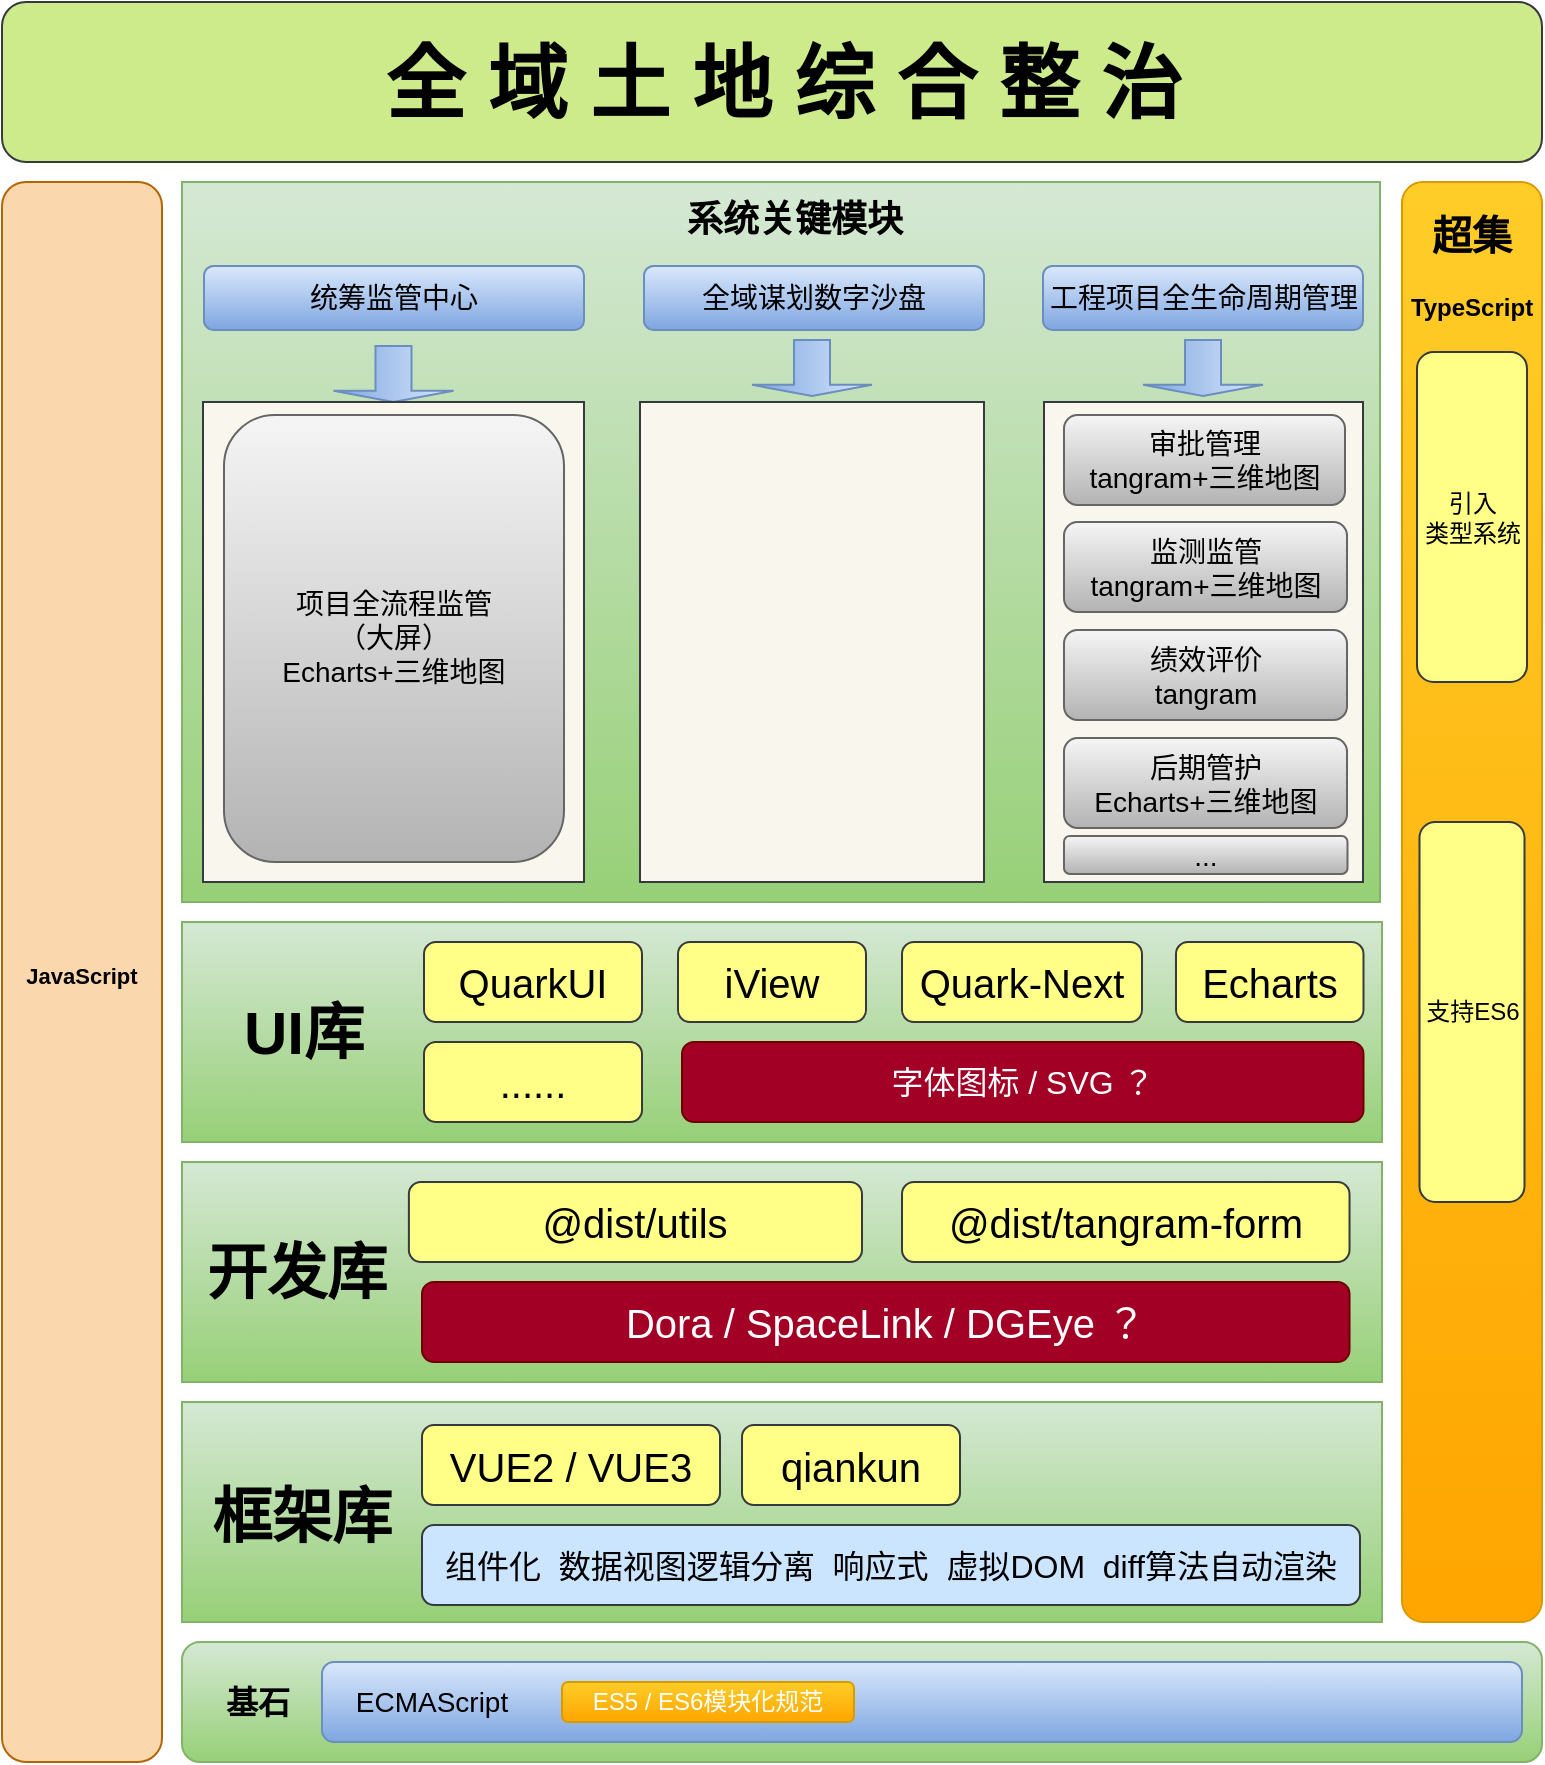 <mxfile version="21.1.7" type="github" pages="2">
  <diagram name="前端架构图" id="aERbTS1XuSQMkrAbpRA_">
    <mxGraphModel dx="1436" dy="884" grid="1" gridSize="10" guides="1" tooltips="1" connect="1" arrows="1" fold="1" page="1" pageScale="1" pageWidth="827" pageHeight="1169" math="0" shadow="0">
      <root>
        <mxCell id="0" />
        <mxCell id="1" parent="0" />
        <mxCell id="1gftsp3Zv8tTFMD2zvdp-1" value="&lt;h1&gt;&lt;font style=&quot;font-size: 40px;&quot;&gt;&amp;nbsp;全 域 土 地 综 合 整 治&lt;/font&gt;&lt;/h1&gt;" style="rounded=1;whiteSpace=wrap;html=1;fillColor=#cdeb8b;strokeColor=#36393d;" parent="1" vertex="1">
          <mxGeometry x="30" y="40" width="770" height="80" as="geometry" />
        </mxCell>
        <mxCell id="UVithkWDfJSBE_TuZt-7-5" value="&lt;h2&gt;&lt;span style=&quot;font-size: 11px;&quot;&gt;JavaScript&lt;/span&gt;&lt;/h2&gt;" style="rounded=1;whiteSpace=wrap;html=1;fillColor=#fad7ac;strokeColor=#b46504;" parent="1" vertex="1">
          <mxGeometry x="30" y="130" width="80" height="790" as="geometry" />
        </mxCell>
        <mxCell id="UVithkWDfJSBE_TuZt-7-6" value="" style="rounded=1;whiteSpace=wrap;html=1;fillColor=#ffcd28;gradientColor=#ffa500;strokeColor=#d79b00;" parent="1" vertex="1">
          <mxGeometry x="730" y="130" width="70" height="720" as="geometry" />
        </mxCell>
        <mxCell id="UVithkWDfJSBE_TuZt-7-7" value="&lt;h2&gt;&lt;font style=&quot;font-size: 20px;&quot;&gt;超集&lt;/font&gt;&lt;/h2&gt;&lt;h3&gt;&lt;font style=&quot;font-size: 12px;&quot;&gt;TypeScript&lt;/font&gt;&lt;/h3&gt;" style="rounded=1;whiteSpace=wrap;html=1;strokeColor=none;fillColor=none;" parent="1" vertex="1">
          <mxGeometry x="735" y="142" width="60" height="59" as="geometry" />
        </mxCell>
        <mxCell id="UVithkWDfJSBE_TuZt-7-8" value="引入&lt;br&gt;类型系统" style="rounded=1;whiteSpace=wrap;html=1;fillColor=#ffff88;strokeColor=#36393d;" parent="1" vertex="1">
          <mxGeometry x="737.5" y="215" width="55" height="165" as="geometry" />
        </mxCell>
        <mxCell id="UVithkWDfJSBE_TuZt-7-9" value="支持ES6" style="rounded=1;whiteSpace=wrap;html=1;fillColor=#ffff88;strokeColor=#36393d;" parent="1" vertex="1">
          <mxGeometry x="738.75" y="450" width="52.5" height="190" as="geometry" />
        </mxCell>
        <mxCell id="ZtD_jZgkwvfVtTKbU0B0-2" value="" style="group" parent="1" vertex="1" connectable="0">
          <mxGeometry x="120" y="860" width="680" height="60" as="geometry" />
        </mxCell>
        <mxCell id="UVithkWDfJSBE_TuZt-7-28" value="" style="rounded=1;whiteSpace=wrap;html=1;fillColor=#d5e8d4;strokeColor=#82b366;gradientColor=#97d077;" parent="ZtD_jZgkwvfVtTKbU0B0-2" vertex="1">
          <mxGeometry width="680" height="60" as="geometry" />
        </mxCell>
        <mxCell id="UVithkWDfJSBE_TuZt-7-30" value="&lt;h2&gt;&lt;font style=&quot;font-size: 16px;&quot;&gt;基石&lt;/font&gt;&lt;/h2&gt;" style="rounded=1;whiteSpace=wrap;html=1;strokeColor=none;fillColor=none;" parent="ZtD_jZgkwvfVtTKbU0B0-2" vertex="1">
          <mxGeometry x="16" y="10" width="44" height="40" as="geometry" />
        </mxCell>
        <mxCell id="UVithkWDfJSBE_TuZt-7-32" value="" style="rounded=1;whiteSpace=wrap;html=1;fillColor=#dae8fc;gradientColor=#7ea6e0;strokeColor=#6c8ebf;" parent="ZtD_jZgkwvfVtTKbU0B0-2" vertex="1">
          <mxGeometry x="70" y="10" width="600" height="40" as="geometry" />
        </mxCell>
        <mxCell id="UVithkWDfJSBE_TuZt-7-33" value="&lt;font style=&quot;font-size: 14px;&quot;&gt;ECMAScript&lt;/font&gt;" style="rounded=0;whiteSpace=wrap;html=1;strokeColor=none;fillColor=none;" parent="ZtD_jZgkwvfVtTKbU0B0-2" vertex="1">
          <mxGeometry x="80" y="20" width="90" height="20" as="geometry" />
        </mxCell>
        <mxCell id="UVithkWDfJSBE_TuZt-7-34" value="&lt;font color=&quot;#ffffff&quot;&gt;ES5 / ES6模块化规范&lt;/font&gt;" style="rounded=1;whiteSpace=wrap;html=1;fillColor=#ffcd28;strokeColor=#d79b00;gradientColor=#ffa500;" parent="ZtD_jZgkwvfVtTKbU0B0-2" vertex="1">
          <mxGeometry x="190" y="20" width="146" height="20" as="geometry" />
        </mxCell>
        <mxCell id="ZtD_jZgkwvfVtTKbU0B0-3" value="" style="group" parent="1" vertex="1" connectable="0">
          <mxGeometry x="121" y="130" width="599" height="360" as="geometry" />
        </mxCell>
        <mxCell id="UVithkWDfJSBE_TuZt-7-10" value="" style="rounded=0;whiteSpace=wrap;html=1;fillColor=#d5e8d4;strokeColor=#82b366;gradientColor=#97d077;" parent="ZtD_jZgkwvfVtTKbU0B0-3" vertex="1">
          <mxGeometry x="-1" width="599" height="360" as="geometry" />
        </mxCell>
        <mxCell id="UVithkWDfJSBE_TuZt-7-11" value="&lt;h2&gt;系统关键模块&amp;nbsp;&lt;/h2&gt;" style="rounded=1;whiteSpace=wrap;html=1;strokeColor=none;fillColor=none;" parent="ZtD_jZgkwvfVtTKbU0B0-3" vertex="1">
          <mxGeometry x="133" y="4" width="350" height="30" as="geometry" />
        </mxCell>
        <mxCell id="UVithkWDfJSBE_TuZt-7-12" value="&lt;font style=&quot;font-size: 14px;&quot;&gt;统筹监管中心&lt;/font&gt;" style="rounded=1;whiteSpace=wrap;html=1;fillColor=#dae8fc;gradientColor=#7ea6e0;strokeColor=#6c8ebf;" parent="ZtD_jZgkwvfVtTKbU0B0-3" vertex="1">
          <mxGeometry x="10" y="42" width="190" height="32" as="geometry" />
        </mxCell>
        <mxCell id="UVithkWDfJSBE_TuZt-7-15" value="&lt;font style=&quot;font-size: 14px;&quot;&gt;工程项目全生命周期管理&lt;/font&gt;" style="rounded=1;whiteSpace=wrap;html=1;fillColor=#dae8fc;gradientColor=#7ea6e0;strokeColor=#6c8ebf;" parent="ZtD_jZgkwvfVtTKbU0B0-3" vertex="1">
          <mxGeometry x="429.5" y="42" width="160" height="32" as="geometry" />
        </mxCell>
        <mxCell id="UVithkWDfJSBE_TuZt-7-16" value="&lt;font style=&quot;font-size: 14px;&quot;&gt;全域谋划数字沙盘&lt;/font&gt;" style="rounded=1;whiteSpace=wrap;html=1;fillColor=#dae8fc;gradientColor=#7ea6e0;strokeColor=#6c8ebf;" parent="ZtD_jZgkwvfVtTKbU0B0-3" vertex="1">
          <mxGeometry x="230" y="42" width="170" height="32" as="geometry" />
        </mxCell>
        <mxCell id="UVithkWDfJSBE_TuZt-7-18" value="" style="shape=singleArrow;direction=south;whiteSpace=wrap;html=1;fillColor=#dae8fc;gradientColor=#7ea6e0;strokeColor=#6c8ebf;" parent="ZtD_jZgkwvfVtTKbU0B0-3" vertex="1">
          <mxGeometry x="74.75" y="82" width="60" height="28" as="geometry" />
        </mxCell>
        <mxCell id="UVithkWDfJSBE_TuZt-7-19" value="" style="shape=singleArrow;direction=south;whiteSpace=wrap;html=1;fillColor=#dae8fc;gradientColor=#7ea6e0;strokeColor=#6c8ebf;" parent="ZtD_jZgkwvfVtTKbU0B0-3" vertex="1">
          <mxGeometry x="284" y="79" width="60" height="28" as="geometry" />
        </mxCell>
        <mxCell id="UVithkWDfJSBE_TuZt-7-20" value="" style="shape=singleArrow;direction=south;whiteSpace=wrap;html=1;fillColor=#dae8fc;gradientColor=#7ea6e0;strokeColor=#6c8ebf;" parent="ZtD_jZgkwvfVtTKbU0B0-3" vertex="1">
          <mxGeometry x="479.5" y="79" width="60" height="28" as="geometry" />
        </mxCell>
        <mxCell id="UVithkWDfJSBE_TuZt-7-21" value="" style="rounded=0;whiteSpace=wrap;html=1;fillColor=#f9f7ed;strokeColor=#36393d;" parent="ZtD_jZgkwvfVtTKbU0B0-3" vertex="1">
          <mxGeometry x="9.5" y="110" width="190.5" height="240" as="geometry" />
        </mxCell>
        <mxCell id="UVithkWDfJSBE_TuZt-7-23" value="" style="rounded=0;whiteSpace=wrap;html=1;fillColor=#f9f7ed;strokeColor=#36393d;" parent="ZtD_jZgkwvfVtTKbU0B0-3" vertex="1">
          <mxGeometry x="228" y="110" width="172" height="240" as="geometry" />
        </mxCell>
        <mxCell id="wGkd35z4o7-usE_25bUe-2" value="" style="rounded=0;whiteSpace=wrap;html=1;fillColor=#f9f7ed;strokeColor=#36393d;" vertex="1" parent="ZtD_jZgkwvfVtTKbU0B0-3">
          <mxGeometry x="430" y="110" width="159.5" height="240" as="geometry" />
        </mxCell>
        <mxCell id="wGkd35z4o7-usE_25bUe-1" value="&lt;font style=&quot;font-size: 14px;&quot;&gt;监测监管&lt;br&gt;tangram+三维地图&lt;/font&gt;" style="rounded=1;whiteSpace=wrap;html=1;fillColor=#f5f5f5;gradientColor=#b3b3b3;strokeColor=#666666;" vertex="1" parent="ZtD_jZgkwvfVtTKbU0B0-3">
          <mxGeometry x="440" y="170" width="141.5" height="45" as="geometry" />
        </mxCell>
        <mxCell id="UVithkWDfJSBE_TuZt-7-24" value="&lt;font style=&quot;font-size: 14px;&quot;&gt;审批管理&lt;br&gt;tangram+三维地图&lt;/font&gt;" style="rounded=1;whiteSpace=wrap;html=1;fillColor=#f5f5f5;gradientColor=#b3b3b3;strokeColor=#666666;" parent="ZtD_jZgkwvfVtTKbU0B0-3" vertex="1">
          <mxGeometry x="440" y="116.5" width="140.5" height="45" as="geometry" />
        </mxCell>
        <mxCell id="wGkd35z4o7-usE_25bUe-3" value="&lt;font style=&quot;font-size: 14px;&quot;&gt;后期管护&lt;br&gt;Echarts+三维地图&lt;/font&gt;" style="rounded=1;whiteSpace=wrap;html=1;fillColor=#f5f5f5;gradientColor=#b3b3b3;strokeColor=#666666;" vertex="1" parent="ZtD_jZgkwvfVtTKbU0B0-3">
          <mxGeometry x="440" y="278" width="141.5" height="45" as="geometry" />
        </mxCell>
        <mxCell id="wGkd35z4o7-usE_25bUe-4" value="&lt;font style=&quot;font-size: 14px;&quot;&gt;绩效评价&lt;br&gt;tangram&lt;/font&gt;" style="rounded=1;whiteSpace=wrap;html=1;fillColor=#f5f5f5;gradientColor=#b3b3b3;strokeColor=#666666;" vertex="1" parent="ZtD_jZgkwvfVtTKbU0B0-3">
          <mxGeometry x="440" y="224" width="141.5" height="45" as="geometry" />
        </mxCell>
        <mxCell id="wGkd35z4o7-usE_25bUe-11" value="&lt;span style=&quot;font-size: 14px;&quot;&gt;...&lt;/span&gt;" style="rounded=1;whiteSpace=wrap;html=1;fillColor=#f5f5f5;gradientColor=#b3b3b3;strokeColor=#666666;" vertex="1" parent="ZtD_jZgkwvfVtTKbU0B0-3">
          <mxGeometry x="440" y="327" width="141.75" height="19" as="geometry" />
        </mxCell>
        <mxCell id="wGkd35z4o7-usE_25bUe-12" value="&lt;font style=&quot;font-size: 14px;&quot;&gt;项目全流程监管&lt;br&gt;（大屏）&lt;br&gt;Echarts+三维地图&lt;br&gt;&lt;/font&gt;" style="rounded=1;whiteSpace=wrap;html=1;fillColor=#f5f5f5;gradientColor=#b3b3b3;strokeColor=#666666;" vertex="1" parent="ZtD_jZgkwvfVtTKbU0B0-3">
          <mxGeometry x="20" y="116.5" width="170" height="223.5" as="geometry" />
        </mxCell>
        <mxCell id="ZtD_jZgkwvfVtTKbU0B0-5" value="" style="group;fillColor=#d5e8d4;strokeColor=#82b366;gradientColor=#97d077;" parent="1" vertex="1" connectable="0">
          <mxGeometry x="120" y="620" width="600" height="110" as="geometry" />
        </mxCell>
        <mxCell id="UVithkWDfJSBE_TuZt-7-1" value="" style="rounded=0;whiteSpace=wrap;html=1;fillColor=#d5e8d4;gradientColor=#97d077;strokeColor=#82b366;" parent="ZtD_jZgkwvfVtTKbU0B0-5" vertex="1">
          <mxGeometry width="600" height="110" as="geometry" />
        </mxCell>
        <mxCell id="UVithkWDfJSBE_TuZt-7-2" value="&lt;h2&gt;&lt;font style=&quot;font-size: 30px;&quot;&gt;开发库&lt;/font&gt;&lt;/h2&gt;" style="rounded=1;whiteSpace=wrap;html=1;strokeWidth=0;strokeColor=none;fillColor=none;gradientColor=none;" parent="ZtD_jZgkwvfVtTKbU0B0-5" vertex="1">
          <mxGeometry x="0.938" y="25" width="112.5" height="60" as="geometry" />
        </mxCell>
        <mxCell id="UVithkWDfJSBE_TuZt-7-3" value="&lt;font style=&quot;font-size: 20px;&quot;&gt;@dist/utils&lt;/font&gt;" style="rounded=1;whiteSpace=wrap;html=1;fillColor=#ffff88;strokeColor=#36393d;" parent="ZtD_jZgkwvfVtTKbU0B0-5" vertex="1">
          <mxGeometry x="113.44" y="10" width="226.56" height="40" as="geometry" />
        </mxCell>
        <mxCell id="UVithkWDfJSBE_TuZt-7-26" value="&lt;font style=&quot;font-size: 20px;&quot;&gt;Dora / SpaceLink / DGEye ？&lt;/font&gt;" style="rounded=1;whiteSpace=wrap;html=1;fillColor=#a20025;strokeColor=#6F0000;fontColor=#ffffff;" parent="ZtD_jZgkwvfVtTKbU0B0-5" vertex="1">
          <mxGeometry x="120" y="60" width="463.76" height="40" as="geometry" />
        </mxCell>
        <mxCell id="wGkd35z4o7-usE_25bUe-19" value="&lt;font style=&quot;font-size: 20px;&quot;&gt;@dist/tangram-form&lt;/font&gt;" style="rounded=1;whiteSpace=wrap;html=1;fillColor=#ffff88;strokeColor=#36393d;" vertex="1" parent="ZtD_jZgkwvfVtTKbU0B0-5">
          <mxGeometry x="360" y="10" width="223.76" height="40" as="geometry" />
        </mxCell>
        <mxCell id="ZtD_jZgkwvfVtTKbU0B0-6" value="" style="group;fillColor=#f8cecc;strokeColor=#b85450;" parent="1" vertex="1" connectable="0">
          <mxGeometry x="120" y="500" width="600" height="110" as="geometry" />
        </mxCell>
        <mxCell id="ZtD_jZgkwvfVtTKbU0B0-7" value="" style="rounded=0;whiteSpace=wrap;html=1;fillColor=#d5e8d4;gradientColor=#97d077;strokeColor=#82b366;" parent="ZtD_jZgkwvfVtTKbU0B0-6" vertex="1">
          <mxGeometry width="600" height="110" as="geometry" />
        </mxCell>
        <mxCell id="ZtD_jZgkwvfVtTKbU0B0-8" value="&lt;h2&gt;&lt;font style=&quot;font-size: 30px;&quot;&gt;UI库&lt;/font&gt;&lt;/h2&gt;" style="rounded=1;whiteSpace=wrap;html=1;strokeWidth=0;strokeColor=none;fillColor=none;gradientColor=none;" parent="ZtD_jZgkwvfVtTKbU0B0-6" vertex="1">
          <mxGeometry x="1" y="25" width="120" height="60" as="geometry" />
        </mxCell>
        <mxCell id="ZtD_jZgkwvfVtTKbU0B0-9" value="&lt;font style=&quot;font-size: 20px;&quot;&gt;QuarkUI&lt;/font&gt;" style="rounded=1;whiteSpace=wrap;html=1;fillColor=#ffff88;strokeColor=#36393d;" parent="ZtD_jZgkwvfVtTKbU0B0-6" vertex="1">
          <mxGeometry x="121" y="10" width="109" height="40" as="geometry" />
        </mxCell>
        <mxCell id="ZtD_jZgkwvfVtTKbU0B0-10" value="&lt;span style=&quot;font-size: 16px;&quot;&gt;字体图标 / SVG ？&lt;/span&gt;" style="rounded=1;whiteSpace=wrap;html=1;fillColor=#a20025;strokeColor=#6F0000;fontColor=#ffffff;" parent="ZtD_jZgkwvfVtTKbU0B0-6" vertex="1">
          <mxGeometry x="250" y="60" width="340.74" height="40" as="geometry" />
        </mxCell>
        <mxCell id="ZtD_jZgkwvfVtTKbU0B0-11" value="&lt;font style=&quot;font-size: 20px;&quot;&gt;iView&lt;/font&gt;" style="rounded=1;whiteSpace=wrap;html=1;fillColor=#ffff88;strokeColor=#36393d;" parent="ZtD_jZgkwvfVtTKbU0B0-6" vertex="1">
          <mxGeometry x="248" y="10" width="94" height="40" as="geometry" />
        </mxCell>
        <mxCell id="ZtD_jZgkwvfVtTKbU0B0-12" value="&lt;font style=&quot;font-size: 20px;&quot;&gt;......&lt;/font&gt;" style="rounded=1;whiteSpace=wrap;html=1;fillColor=#ffff88;strokeColor=#36393d;" parent="ZtD_jZgkwvfVtTKbU0B0-6" vertex="1">
          <mxGeometry x="121" y="60" width="109" height="40" as="geometry" />
        </mxCell>
        <mxCell id="wGkd35z4o7-usE_25bUe-13" value="&lt;font style=&quot;font-size: 20px;&quot;&gt;Quark-Next&lt;/font&gt;" style="rounded=1;whiteSpace=wrap;html=1;fillColor=#ffff88;strokeColor=#36393d;" vertex="1" parent="ZtD_jZgkwvfVtTKbU0B0-6">
          <mxGeometry x="360" y="10" width="120" height="40" as="geometry" />
        </mxCell>
        <mxCell id="wGkd35z4o7-usE_25bUe-20" value="&lt;span style=&quot;font-size: 20px;&quot;&gt;Echarts&lt;/span&gt;" style="rounded=1;whiteSpace=wrap;html=1;fillColor=#ffff88;strokeColor=#36393d;" vertex="1" parent="ZtD_jZgkwvfVtTKbU0B0-6">
          <mxGeometry x="496.995" y="10" width="93.75" height="40" as="geometry" />
        </mxCell>
        <mxCell id="wGkd35z4o7-usE_25bUe-14" value="" style="rounded=0;whiteSpace=wrap;html=1;fillColor=#d5e8d4;gradientColor=#97d077;strokeColor=#82b366;" vertex="1" parent="1">
          <mxGeometry x="120" y="740" width="600" height="110" as="geometry" />
        </mxCell>
        <mxCell id="wGkd35z4o7-usE_25bUe-15" value="&lt;h2 style=&quot;border-color: var(--border-color);&quot;&gt;&lt;font style=&quot;border-color: var(--border-color); font-size: 30px;&quot;&gt;框架库&lt;/font&gt;&lt;/h2&gt;" style="rounded=1;whiteSpace=wrap;html=1;strokeWidth=0;strokeColor=none;fillColor=none;gradientColor=none;" vertex="1" parent="1">
          <mxGeometry x="120" y="766.5" width="120" height="60" as="geometry" />
        </mxCell>
        <mxCell id="wGkd35z4o7-usE_25bUe-16" value="&lt;font style=&quot;font-size: 20px;&quot;&gt;VUE2 / VUE3&lt;/font&gt;" style="rounded=1;whiteSpace=wrap;html=1;fillColor=#ffff88;strokeColor=#36393d;" vertex="1" parent="1">
          <mxGeometry x="240" y="751.5" width="149" height="40" as="geometry" />
        </mxCell>
        <mxCell id="wGkd35z4o7-usE_25bUe-17" value="&lt;font style=&quot;font-size: 16px;&quot;&gt;组件化&amp;nbsp; 数据视图逻辑分离&amp;nbsp; 响应式&amp;nbsp; 虚拟DOM&amp;nbsp; diff算法自动渲染&lt;/font&gt;" style="rounded=1;whiteSpace=wrap;html=1;fillColor=#cce5ff;strokeColor=#36393d;" vertex="1" parent="1">
          <mxGeometry x="240" y="801.5" width="469" height="40" as="geometry" />
        </mxCell>
        <mxCell id="wGkd35z4o7-usE_25bUe-18" value="&lt;font style=&quot;font-size: 20px;&quot;&gt;qiankun&lt;/font&gt;" style="rounded=1;whiteSpace=wrap;html=1;fillColor=#ffff88;strokeColor=#36393d;" vertex="1" parent="1">
          <mxGeometry x="400" y="751.5" width="109" height="40" as="geometry" />
        </mxCell>
      </root>
    </mxGraphModel>
  </diagram>
  <diagram id="XSElOtdGqm7M-GGepmwN" name="SpaceLink">
    <mxGraphModel dx="1221" dy="751" grid="1" gridSize="10" guides="1" tooltips="1" connect="1" arrows="1" fold="1" page="1" pageScale="1" pageWidth="827" pageHeight="1169" math="0" shadow="0">
      <root>
        <mxCell id="0" />
        <mxCell id="1" parent="0" />
        <mxCell id="K2NwSmlpV3HJXuRABJTI-1" value="" style="rounded=1;whiteSpace=wrap;html=1;" vertex="1" parent="1">
          <mxGeometry x="320" y="280" width="160" height="80" as="geometry" />
        </mxCell>
      </root>
    </mxGraphModel>
  </diagram>
</mxfile>
